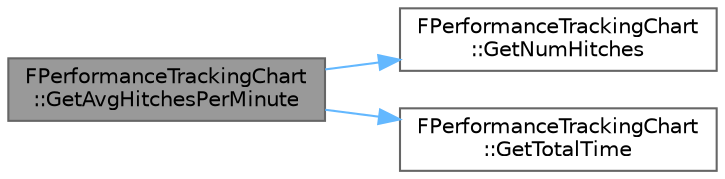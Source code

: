 digraph "FPerformanceTrackingChart::GetAvgHitchesPerMinute"
{
 // INTERACTIVE_SVG=YES
 // LATEX_PDF_SIZE
  bgcolor="transparent";
  edge [fontname=Helvetica,fontsize=10,labelfontname=Helvetica,labelfontsize=10];
  node [fontname=Helvetica,fontsize=10,shape=box,height=0.2,width=0.4];
  rankdir="LR";
  Node1 [id="Node000001",label="FPerformanceTrackingChart\l::GetAvgHitchesPerMinute",height=0.2,width=0.4,color="gray40", fillcolor="grey60", style="filled", fontcolor="black",tooltip=" "];
  Node1 -> Node2 [id="edge1_Node000001_Node000002",color="steelblue1",style="solid",tooltip=" "];
  Node2 [id="Node000002",label="FPerformanceTrackingChart\l::GetNumHitches",height=0.2,width=0.4,color="grey40", fillcolor="white", style="filled",URL="$da/d80/classFPerformanceTrackingChart.html#a2ecb6eb3354b70755184ec02d6fa5c84",tooltip=" "];
  Node1 -> Node3 [id="edge2_Node000001_Node000003",color="steelblue1",style="solid",tooltip=" "];
  Node3 [id="Node000003",label="FPerformanceTrackingChart\l::GetTotalTime",height=0.2,width=0.4,color="grey40", fillcolor="white", style="filled",URL="$da/d80/classFPerformanceTrackingChart.html#a52cde3d830fe3e100e9959ae4221d420",tooltip=" "];
}
